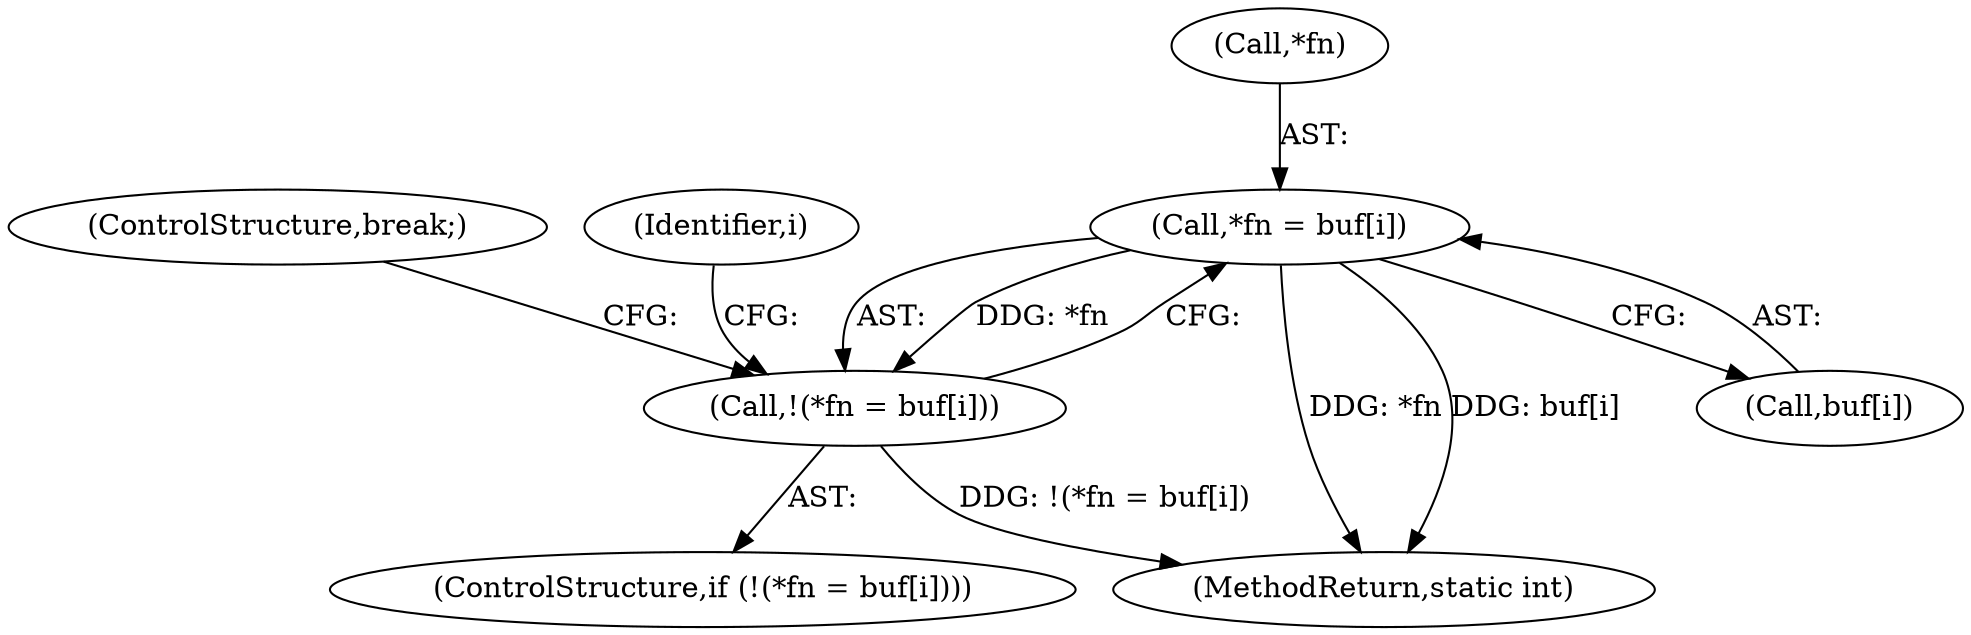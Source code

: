 digraph "0_libmspack_0b0ef9344255ff5acfac6b7af09198ac9c9756c8@array" {
"1000351" [label="(Call,*fn = buf[i])"];
"1000350" [label="(Call,!(*fn = buf[i]))"];
"1000512" [label="(MethodReturn,static int)"];
"1000357" [label="(ControlStructure,break;)"];
"1000349" [label="(ControlStructure,if (!(*fn = buf[i])))"];
"1000352" [label="(Call,*fn)"];
"1000351" [label="(Call,*fn = buf[i])"];
"1000354" [label="(Call,buf[i])"];
"1000350" [label="(Call,!(*fn = buf[i]))"];
"1000346" [label="(Identifier,i)"];
"1000351" -> "1000350"  [label="AST: "];
"1000351" -> "1000354"  [label="CFG: "];
"1000352" -> "1000351"  [label="AST: "];
"1000354" -> "1000351"  [label="AST: "];
"1000350" -> "1000351"  [label="CFG: "];
"1000351" -> "1000512"  [label="DDG: *fn"];
"1000351" -> "1000512"  [label="DDG: buf[i]"];
"1000351" -> "1000350"  [label="DDG: *fn"];
"1000350" -> "1000349"  [label="AST: "];
"1000357" -> "1000350"  [label="CFG: "];
"1000346" -> "1000350"  [label="CFG: "];
"1000350" -> "1000512"  [label="DDG: !(*fn = buf[i])"];
}

